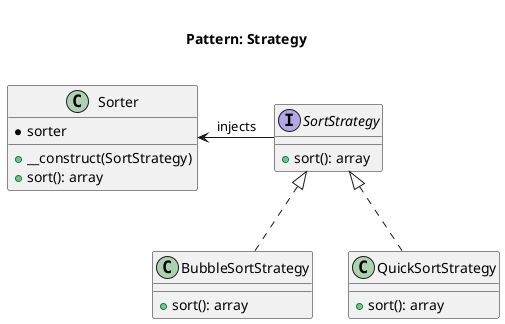 @startuml
    Title <size:20>\nPattern: Strategy\n

    interface SortStrategy {
        + sort(): array
    }

    class BubbleSortStrategy implements SortStrategy {
        + sort(): array
    }

    class QuickSortStrategy implements SortStrategy {
        + sort(): array
    }

    class Sorter {
        * sorter
        + __construct(SortStrategy)
        + sort(): array
    }

	SortStrategy -left-> Sorter: injects
@enduml